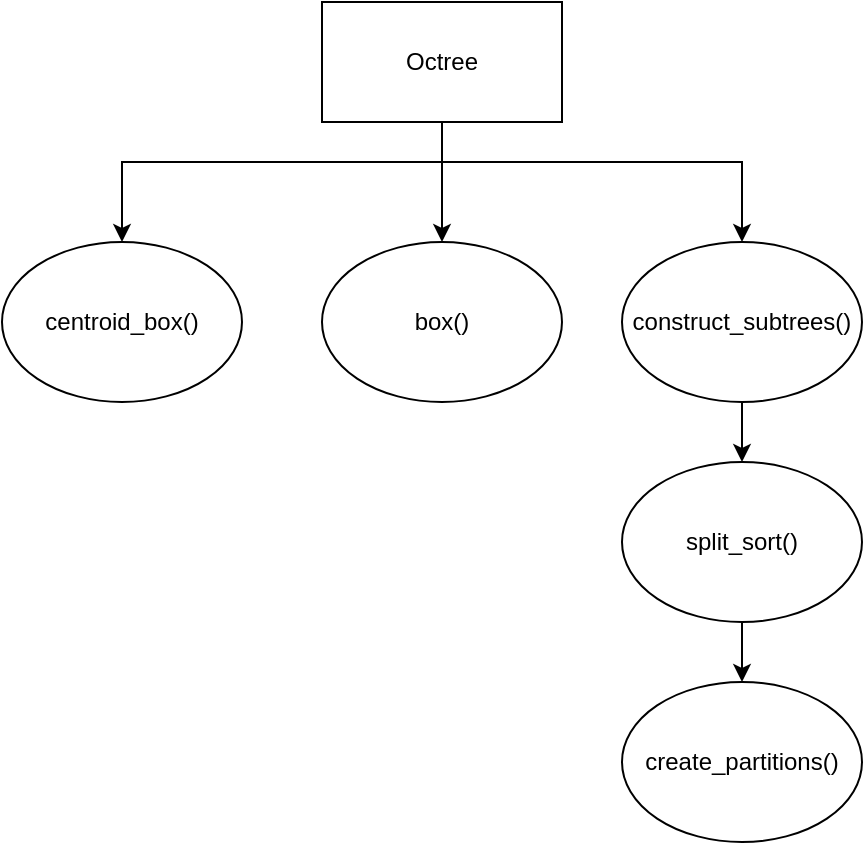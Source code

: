 <mxfile version="24.7.17">
  <diagram name="Page-1" id="PvDxjVlCoJDjkm9xMNz4">
    <mxGraphModel dx="954" dy="674" grid="1" gridSize="10" guides="1" tooltips="1" connect="1" arrows="1" fold="1" page="1" pageScale="1" pageWidth="1600" pageHeight="900" math="0" shadow="0">
      <root>
        <mxCell id="0" />
        <mxCell id="1" parent="0" />
        <mxCell id="dW4sdrtdhDurY4b9q8so-7" value="" style="edgeStyle=orthogonalEdgeStyle;rounded=0;orthogonalLoop=1;jettySize=auto;html=1;" edge="1" parent="1" source="dW4sdrtdhDurY4b9q8so-1" target="dW4sdrtdhDurY4b9q8so-5">
          <mxGeometry relative="1" as="geometry" />
        </mxCell>
        <mxCell id="dW4sdrtdhDurY4b9q8so-8" style="edgeStyle=orthogonalEdgeStyle;rounded=0;orthogonalLoop=1;jettySize=auto;html=1;entryX=0.5;entryY=0;entryDx=0;entryDy=0;" edge="1" parent="1" source="dW4sdrtdhDurY4b9q8so-1" target="dW4sdrtdhDurY4b9q8so-6">
          <mxGeometry relative="1" as="geometry">
            <Array as="points">
              <mxPoint x="480" y="400" />
              <mxPoint x="320" y="400" />
            </Array>
          </mxGeometry>
        </mxCell>
        <mxCell id="dW4sdrtdhDurY4b9q8so-9" style="edgeStyle=orthogonalEdgeStyle;rounded=0;orthogonalLoop=1;jettySize=auto;html=1;entryX=0.5;entryY=0;entryDx=0;entryDy=0;" edge="1" parent="1" source="dW4sdrtdhDurY4b9q8so-1" target="dW4sdrtdhDurY4b9q8so-4">
          <mxGeometry relative="1" as="geometry">
            <Array as="points">
              <mxPoint x="480" y="400" />
              <mxPoint x="630" y="400" />
            </Array>
          </mxGeometry>
        </mxCell>
        <mxCell id="dW4sdrtdhDurY4b9q8so-1" value="Octree" style="rounded=0;whiteSpace=wrap;html=1;" vertex="1" parent="1">
          <mxGeometry x="420" y="320" width="120" height="60" as="geometry" />
        </mxCell>
        <mxCell id="dW4sdrtdhDurY4b9q8so-2" value="create_partitions()" style="ellipse;whiteSpace=wrap;html=1;" vertex="1" parent="1">
          <mxGeometry x="570" y="660" width="120" height="80" as="geometry" />
        </mxCell>
        <mxCell id="dW4sdrtdhDurY4b9q8so-11" value="" style="edgeStyle=orthogonalEdgeStyle;rounded=0;orthogonalLoop=1;jettySize=auto;html=1;" edge="1" parent="1" source="dW4sdrtdhDurY4b9q8so-3" target="dW4sdrtdhDurY4b9q8so-2">
          <mxGeometry relative="1" as="geometry" />
        </mxCell>
        <mxCell id="dW4sdrtdhDurY4b9q8so-3" value="split_sort()" style="ellipse;whiteSpace=wrap;html=1;" vertex="1" parent="1">
          <mxGeometry x="570" y="550" width="120" height="80" as="geometry" />
        </mxCell>
        <mxCell id="dW4sdrtdhDurY4b9q8so-10" value="" style="edgeStyle=orthogonalEdgeStyle;rounded=0;orthogonalLoop=1;jettySize=auto;html=1;" edge="1" parent="1" source="dW4sdrtdhDurY4b9q8so-4" target="dW4sdrtdhDurY4b9q8so-3">
          <mxGeometry relative="1" as="geometry" />
        </mxCell>
        <mxCell id="dW4sdrtdhDurY4b9q8so-4" value="construct_subtrees()" style="ellipse;whiteSpace=wrap;html=1;" vertex="1" parent="1">
          <mxGeometry x="570" y="440" width="120" height="80" as="geometry" />
        </mxCell>
        <mxCell id="dW4sdrtdhDurY4b9q8so-5" value="box()" style="ellipse;whiteSpace=wrap;html=1;" vertex="1" parent="1">
          <mxGeometry x="420" y="440" width="120" height="80" as="geometry" />
        </mxCell>
        <mxCell id="dW4sdrtdhDurY4b9q8so-6" value="centroid_box()" style="ellipse;whiteSpace=wrap;html=1;" vertex="1" parent="1">
          <mxGeometry x="260" y="440" width="120" height="80" as="geometry" />
        </mxCell>
      </root>
    </mxGraphModel>
  </diagram>
</mxfile>
